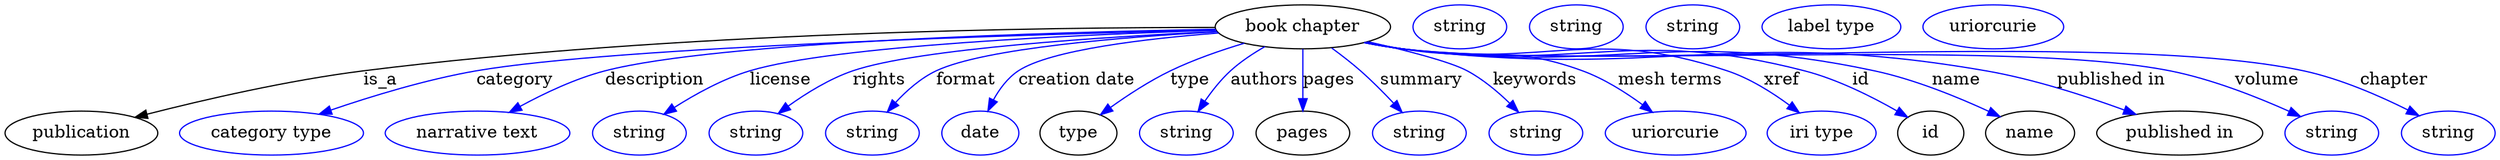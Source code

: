 digraph {
	graph [bb="0,0,1700.6,123"];
	node [label="\N"];
	"book chapter"	 [height=0.5,
		label="book chapter",
		pos="878.05,105",
		width=1.5707];
	publication	 [height=0.5,
		pos="50.046,18",
		width=1.3902];
	"book chapter" -> publication	 [label=is_a,
		lp="255.05,61.5",
		pos="e,87.098,30.303 821.51,103.13 687.7,98.487 354.57,85.601 244.05,69 192.99,61.331 136.01,45.441 97.083,33.423"];
	category	 [color=blue,
		height=0.5,
		label="category type",
		pos="177.05,18",
		width=1.6249];
	"book chapter" -> category	 [color=blue,
		label=category,
		lp="345.55,61.5",
		pos="e,210.58,32.752 821.65,103.3 700.01,99.329 416.35,88.256 322.05,69 286.85,61.812 248.57,48.08 220.18,36.674",
		style=solid];
	description	 [color=blue,
		height=0.5,
		label="narrative text",
		pos="311.05,18",
		width=1.6068];
	"book chapter" -> description	 [color=blue,
		label=description,
		lp="439.55,61.5",
		pos="e,335.66,34.388 821.42,103.49 714.09,100.16 485.02,90.7 409.05,69 386.33,62.511 362.78,50.458 344.46,39.698",
		style=solid];
	license	 [color=blue,
		height=0.5,
		label=string,
		pos="417.05,18",
		width=0.84854];
	"book chapter" -> license	 [color=blue,
		label=license,
		lp="526.05,61.5",
		pos="e,436.31,32.103 821.79,102.41 732.91,97.836 564.2,87.065 507.05,69 484.73,61.948 461.82,48.864 444.7,37.715",
		style=solid];
	rights	 [color=blue,
		height=0.5,
		label=string,
		pos="496.05,18",
		width=0.84854];
	"book chapter" -> rights	 [color=blue,
		label=rights,
		lp="595.55,61.5",
		pos="e,514.56,32.452 822.57,101.11 749.05,95.48 623.57,84.052 580.05,69 559.5,61.896 538.6,49.231 522.79,38.3",
		style=solid];
	format	 [color=blue,
		height=0.5,
		label=string,
		pos="575.05,18",
		width=0.84854];
	"book chapter" -> format	 [color=blue,
		label=format,
		lp="658.55,61.5",
		pos="e,590.34,33.799 823.63,100.02 763.87,93.973 672.13,82.856 640.05,69 624.53,62.3 609.53,50.965 597.86,40.681",
		style=solid];
	"creation date"	 [color=blue,
		height=0.5,
		label=date,
		pos="651.05,18",
		width=0.75];
	"book chapter" -> "creation date"	 [color=blue,
		label="creation date",
		lp="734.05,61.5",
		pos="e,662.51,34.833 825.6,98.054 780.82,91.473 720.38,80.853 699.05,69 687.42,62.542 676.97,52.292 668.81,42.671",
		style=solid];
	type	 [height=0.5,
		pos="723.05,18",
		width=0.75];
	"book chapter" -> type	 [color=blue,
		label=type,
		lp="807.05,61.5",
		pos="e,740.42,31.856 841.72,91.16 826.91,85.03 809.83,77.322 795.05,69 778.95,59.938 762.04,48.097 748.66,38.106",
		style=solid];
	authors	 [color=blue,
		height=0.5,
		label=string,
		pos="799.05,18",
		width=0.84854];
	"book chapter" -> authors	 [color=blue,
		label=authors,
		lp="854.05,61.5",
		pos="e,809.27,35.433 855.03,88.203 847.92,82.499 840.32,75.831 834.05,69 827.03,61.371 820.34,52.249 814.71,43.842",
		style=solid];
	pages	 [height=0.5,
		pos="878.05,18",
		width=0.84854];
	"book chapter" -> pages	 [color=blue,
		label=pages,
		lp="893.55,61.5",
		pos="e,878.05,36.003 878.05,86.974 878.05,75.192 878.05,59.561 878.05,46.158",
		style=solid];
	summary	 [color=blue,
		height=0.5,
		label=string,
		pos="957.05,18",
		width=0.84854];
	"book chapter" -> summary	 [color=blue,
		label=summary,
		lp="952.05,61.5",
		pos="e,943.42,34.293 895.35,87.622 901.06,81.776 907.39,75.171 913.05,69 920.95,60.374 929.39,50.703 936.75,42.119",
		style=solid];
	keywords	 [color=blue,
		height=0.5,
		label=string,
		pos="1036,18",
		width=0.84854];
	"book chapter" -> keywords	 [color=blue,
		label=keywords,
		lp="1028.5,61.5",
		pos="e,1022.3,34.159 919.48,92.616 943.53,85.047 971.18,75.587 982.05,69 994.23,61.615 1006,51.106 1015.3,41.546",
		style=solid];
	"mesh terms"	 [color=blue,
		height=0.5,
		label=uriorcurie,
		pos="1130,18",
		width=1.2638];
	"book chapter" -> "mesh terms"	 [color=blue,
		label="mesh terms",
		lp="1119,61.5",
		pos="e,1111.9,34.722 919.83,92.66 927.51,90.611 935.49,88.627 943.05,87 994.05,76.02 1010.8,88.759 1059,69 1075.3,62.352 1091.4,51.3 \
1104.1,41.181",
		style=solid];
	xref	 [color=blue,
		height=0.5,
		label="iri type",
		pos="1230,18",
		width=1.011];
	"book chapter" -> xref	 [color=blue,
		label=xref,
		lp="1195,61.5",
		pos="e,1212.4,33.899 919.04,92.409 926.95,90.334 935.21,88.405 943.05,87 1036.1,70.31 1065.9,100.62 1155,69 1173,62.634 1190.7,50.905 \
1204.4,40.299",
		style=solid];
	id	 [height=0.5,
		pos="1311,18",
		width=0.75];
	"book chapter" -> id	 [color=blue,
		label=id,
		lp="1253.5,61.5",
		pos="e,1291.5,30.862 918.68,92.39 926.69,90.29 935.08,88.357 943.05,87 1060.3,67.027 1095.3,100.43 1210,69 1236,61.874 1263.2,47.728 \
1282.8,36.138",
		style=solid];
	name	 [height=0.5,
		pos="1387,18",
		width=0.84854];
	"book chapter" -> name	 [color=blue,
		label=name,
		lp="1324.5,61.5",
		pos="e,1364.1,30.321 918.66,92.319 926.68,90.225 935.07,88.313 943.05,87 1083.6,63.86 1123.9,99.427 1263,69 1295.6,61.889 1330.5,46.806 \
1354.9,34.878",
		style=solid];
	"published in"	 [height=0.5,
		pos="1489,18",
		width=1.4985];
	"book chapter" -> "published in"	 [color=blue,
		label="published in",
		lp="1430.5,61.5",
		pos="e,1456.7,32.469 918.3,92.338 926.42,90.214 934.95,88.286 943.05,87 1119.2,59.017 1168.9,102.96 1344,69 1379.9,62.04 1418.9,47.921 \
1447.5,36.301",
		style=solid];
	volume	 [color=blue,
		height=0.5,
		label=string,
		pos="1591,18",
		width=0.84854];
	"book chapter" -> volume	 [color=blue,
		label=volume,
		lp="1538,61.5",
		pos="e,1568.3,30.506 918.29,92.27 926.41,90.152 934.94,88.243 943.05,87 1058.4,69.3 1353.7,92.684 1468,69 1500.4,62.292 1535,47.162 1559.2,\
35.114",
		style=solid];
	chapter	 [color=blue,
		height=0.5,
		label=string,
		pos="1670,18",
		width=0.84854];
	"book chapter" -> chapter	 [color=blue,
		label=chapter,
		lp="1623,61.5",
		pos="e,1648.9,31.345 918.29,92.236 926.41,90.121 934.94,88.222 943.05,87 1079.3,66.458 1429.1,101.35 1563,69 1590.6,62.353 1619.4,48.112 \
1640.2,36.364",
		style=solid];
	publication_type	 [color=blue,
		height=0.5,
		label=string,
		pos="983.05,105",
		width=0.84854];
	publication_pages	 [color=blue,
		height=0.5,
		label=string,
		pos="1062,105",
		width=0.84854];
	publication_id	 [color=blue,
		height=0.5,
		label=string,
		pos="1141,105",
		width=0.84854];
	publication_name	 [color=blue,
		height=0.5,
		label="label type",
		pos="1235,105",
		width=1.2638];
	"book chapter_published in"	 [color=blue,
		height=0.5,
		label=uriorcurie,
		pos="1344,105",
		width=1.2638];
}
